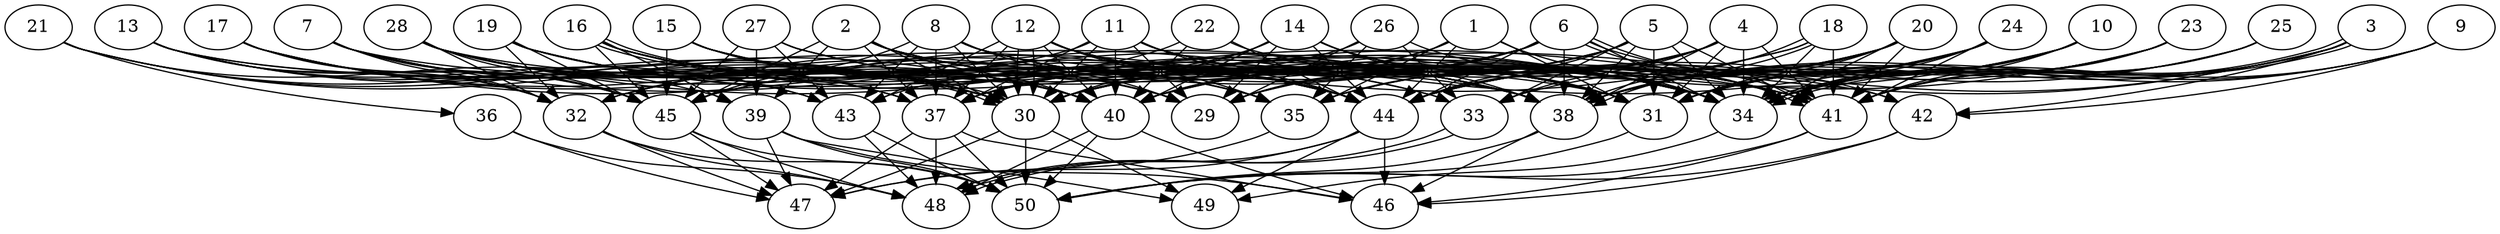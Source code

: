 // DAG (tier=3-complex, mode=data, n=50, ccr=0.506, fat=0.786, density=0.785, regular=0.361, jump=0.328, mindata=4194304, maxdata=33554432)
// DAG automatically generated by daggen at Sun Aug 24 16:33:35 2025
// /home/ermia/Project/Environments/daggen/bin/daggen --dot --ccr 0.506 --fat 0.786 --regular 0.361 --density 0.785 --jump 0.328 --mindata 4194304 --maxdata 33554432 -n 50 
digraph G {
  1 [size="30569873593077858304000", alpha="0.13", expect_size="15284936796538929152000"]
  1 -> 30 [size ="7821422546124800"]
  1 -> 31 [size ="7821422546124800"]
  1 -> 34 [size ="7821422546124800"]
  1 -> 35 [size ="7821422546124800"]
  1 -> 40 [size ="7821422546124800"]
  1 -> 44 [size ="7821422546124800"]
  2 [size="84469666564170944", alpha="0.16", expect_size="42234833282085472"]
  2 -> 30 [size ="2176842777755648"]
  2 -> 31 [size ="2176842777755648"]
  2 -> 33 [size ="2176842777755648"]
  2 -> 34 [size ="2176842777755648"]
  2 -> 37 [size ="2176842777755648"]
  2 -> 38 [size ="2176842777755648"]
  2 -> 39 [size ="2176842777755648"]
  2 -> 40 [size ="2176842777755648"]
  2 -> 45 [size ="2176842777755648"]
  3 [size="5030888600915863552", alpha="0.14", expect_size="2515444300457931776"]
  3 -> 30 [size ="2573710967963648"]
  3 -> 31 [size ="2573710967963648"]
  3 -> 34 [size ="2573710967963648"]
  3 -> 34 [size ="2573710967963648"]
  3 -> 38 [size ="2573710967963648"]
  3 -> 40 [size ="2573710967963648"]
  3 -> 41 [size ="2573710967963648"]
  3 -> 42 [size ="2573710967963648"]
  4 [size="18482834881466335232000", alpha="0.04", expect_size="9241417440733167616000"]
  4 -> 29 [size ="5592453428019200"]
  4 -> 30 [size ="5592453428019200"]
  4 -> 31 [size ="5592453428019200"]
  4 -> 33 [size ="5592453428019200"]
  4 -> 34 [size ="5592453428019200"]
  4 -> 35 [size ="5592453428019200"]
  4 -> 38 [size ="5592453428019200"]
  4 -> 41 [size ="5592453428019200"]
  4 -> 44 [size ="5592453428019200"]
  5 [size="472748270065504128", alpha="0.14", expect_size="236374135032752064"]
  5 -> 29 [size ="191826694766592"]
  5 -> 30 [size ="191826694766592"]
  5 -> 31 [size ="191826694766592"]
  5 -> 33 [size ="191826694766592"]
  5 -> 34 [size ="191826694766592"]
  5 -> 37 [size ="191826694766592"]
  5 -> 38 [size ="191826694766592"]
  5 -> 41 [size ="191826694766592"]
  5 -> 44 [size ="191826694766592"]
  6 [size="1167741245590781696", alpha="0.07", expect_size="583870622795390848"]
  6 -> 29 [size ="690544581804032"]
  6 -> 30 [size ="690544581804032"]
  6 -> 32 [size ="690544581804032"]
  6 -> 34 [size ="690544581804032"]
  6 -> 37 [size ="690544581804032"]
  6 -> 38 [size ="690544581804032"]
  6 -> 41 [size ="690544581804032"]
  6 -> 41 [size ="690544581804032"]
  6 -> 42 [size ="690544581804032"]
  6 -> 44 [size ="690544581804032"]
  6 -> 45 [size ="690544581804032"]
  7 [size="19035873987264512000000", alpha="0.12", expect_size="9517936993632256000000"]
  7 -> 30 [size ="5703461765120000"]
  7 -> 32 [size ="5703461765120000"]
  7 -> 37 [size ="5703461765120000"]
  7 -> 38 [size ="5703461765120000"]
  7 -> 41 [size ="5703461765120000"]
  7 -> 45 [size ="5703461765120000"]
  8 [size="13781901745829865472", alpha="0.17", expect_size="6890950872914932736"]
  8 -> 29 [size ="8142791049740288"]
  8 -> 30 [size ="8142791049740288"]
  8 -> 31 [size ="8142791049740288"]
  8 -> 34 [size ="8142791049740288"]
  8 -> 37 [size ="8142791049740288"]
  8 -> 38 [size ="8142791049740288"]
  8 -> 43 [size ="8142791049740288"]
  8 -> 45 [size ="8142791049740288"]
  9 [size="15627505057414309888", alpha="0.08", expect_size="7813752528707154944"]
  9 -> 31 [size ="8595841187053568"]
  9 -> 34 [size ="8595841187053568"]
  9 -> 38 [size ="8595841187053568"]
  9 -> 42 [size ="8595841187053568"]
  10 [size="13051747618941132", alpha="0.11", expect_size="6525873809470566"]
  10 -> 30 [size ="276480810549248"]
  10 -> 31 [size ="276480810549248"]
  10 -> 33 [size ="276480810549248"]
  10 -> 34 [size ="276480810549248"]
  10 -> 38 [size ="276480810549248"]
  10 -> 41 [size ="276480810549248"]
  10 -> 44 [size ="276480810549248"]
  11 [size="1934449840191877152768", alpha="0.01", expect_size="967224920095938576384"]
  11 -> 29 [size ="1242019179528192"]
  11 -> 30 [size ="1242019179528192"]
  11 -> 31 [size ="1242019179528192"]
  11 -> 32 [size ="1242019179528192"]
  11 -> 34 [size ="1242019179528192"]
  11 -> 37 [size ="1242019179528192"]
  11 -> 40 [size ="1242019179528192"]
  11 -> 41 [size ="1242019179528192"]
  11 -> 44 [size ="1242019179528192"]
  12 [size="16286809990970774388736", alpha="0.15", expect_size="8143404995485387194368"]
  12 -> 30 [size ="5140207766601728"]
  12 -> 30 [size ="5140207766601728"]
  12 -> 31 [size ="5140207766601728"]
  12 -> 35 [size ="5140207766601728"]
  12 -> 37 [size ="5140207766601728"]
  12 -> 38 [size ="5140207766601728"]
  12 -> 40 [size ="5140207766601728"]
  12 -> 41 [size ="5140207766601728"]
  12 -> 43 [size ="5140207766601728"]
  12 -> 44 [size ="5140207766601728"]
  13 [size="3822360594640132898816", alpha="0.11", expect_size="1911180297320066449408"]
  13 -> 30 [size ="1955739874623488"]
  13 -> 31 [size ="1955739874623488"]
  13 -> 32 [size ="1955739874623488"]
  13 -> 37 [size ="1955739874623488"]
  13 -> 38 [size ="1955739874623488"]
  13 -> 43 [size ="1955739874623488"]
  13 -> 45 [size ="1955739874623488"]
  14 [size="4213497881265447108608", alpha="0.03", expect_size="2106748940632723554304"]
  14 -> 29 [size ="2086981056069632"]
  14 -> 30 [size ="2086981056069632"]
  14 -> 31 [size ="2086981056069632"]
  14 -> 34 [size ="2086981056069632"]
  14 -> 37 [size ="2086981056069632"]
  14 -> 38 [size ="2086981056069632"]
  14 -> 40 [size ="2086981056069632"]
  14 -> 44 [size ="2086981056069632"]
  15 [size="596369360239460352000", alpha="0.02", expect_size="298184680119730176000"]
  15 -> 29 [size ="566804820787200"]
  15 -> 30 [size ="566804820787200"]
  15 -> 35 [size ="566804820787200"]
  15 -> 38 [size ="566804820787200"]
  15 -> 40 [size ="566804820787200"]
  15 -> 44 [size ="566804820787200"]
  15 -> 45 [size ="566804820787200"]
  16 [size="162999864086140256", alpha="0.09", expect_size="81499932043070128"]
  16 -> 30 [size ="2722440727756800"]
  16 -> 30 [size ="2722440727756800"]
  16 -> 33 [size ="2722440727756800"]
  16 -> 34 [size ="2722440727756800"]
  16 -> 35 [size ="2722440727756800"]
  16 -> 38 [size ="2722440727756800"]
  16 -> 39 [size ="2722440727756800"]
  16 -> 40 [size ="2722440727756800"]
  16 -> 45 [size ="2722440727756800"]
  17 [size="4847979586252542312448", alpha="0.10", expect_size="2423989793126271156224"]
  17 -> 30 [size ="2291556178460672"]
  17 -> 32 [size ="2291556178460672"]
  17 -> 35 [size ="2291556178460672"]
  17 -> 38 [size ="2291556178460672"]
  17 -> 44 [size ="2291556178460672"]
  17 -> 45 [size ="2291556178460672"]
  18 [size="342781033990730816", alpha="0.09", expect_size="171390516995365408"]
  18 -> 32 [size ="779064864407552"]
  18 -> 34 [size ="779064864407552"]
  18 -> 38 [size ="779064864407552"]
  18 -> 38 [size ="779064864407552"]
  18 -> 40 [size ="779064864407552"]
  18 -> 41 [size ="779064864407552"]
  19 [size="129353332910566528", alpha="0.11", expect_size="64676666455283264"]
  19 -> 30 [size ="6313930968268800"]
  19 -> 31 [size ="6313930968268800"]
  19 -> 32 [size ="6313930968268800"]
  19 -> 38 [size ="6313930968268800"]
  19 -> 40 [size ="6313930968268800"]
  19 -> 44 [size ="6313930968268800"]
  19 -> 45 [size ="6313930968268800"]
  20 [size="14106483380576557056", alpha="0.03", expect_size="7053241690288278528"]
  20 -> 29 [size ="5689034525376512"]
  20 -> 31 [size ="5689034525376512"]
  20 -> 34 [size ="5689034525376512"]
  20 -> 35 [size ="5689034525376512"]
  20 -> 38 [size ="5689034525376512"]
  20 -> 40 [size ="5689034525376512"]
  20 -> 41 [size ="5689034525376512"]
  21 [size="209639474483101792", alpha="0.01", expect_size="104819737241550896"]
  21 -> 29 [size ="4361881619791872"]
  21 -> 30 [size ="4361881619791872"]
  21 -> 36 [size ="4361881619791872"]
  21 -> 39 [size ="4361881619791872"]
  21 -> 40 [size ="4361881619791872"]
  22 [size="10522406493374158848", alpha="0.17", expect_size="5261203246687079424"]
  22 -> 40 [size ="4929364844085248"]
  22 -> 41 [size ="4929364844085248"]
  22 -> 43 [size ="4929364844085248"]
  22 -> 44 [size ="4929364844085248"]
  23 [size="2034311348573495040", alpha="0.03", expect_size="1017155674286747520"]
  23 -> 30 [size ="4390621619945472"]
  23 -> 31 [size ="4390621619945472"]
  23 -> 34 [size ="4390621619945472"]
  23 -> 38 [size ="4390621619945472"]
  23 -> 41 [size ="4390621619945472"]
  23 -> 44 [size ="4390621619945472"]
  24 [size="477402757103473728", alpha="0.08", expect_size="238701378551736864"]
  24 -> 31 [size ="8272412432924672"]
  24 -> 34 [size ="8272412432924672"]
  24 -> 35 [size ="8272412432924672"]
  24 -> 38 [size ="8272412432924672"]
  24 -> 41 [size ="8272412432924672"]
  24 -> 44 [size ="8272412432924672"]
  24 -> 45 [size ="8272412432924672"]
  25 [size="62927173058961928", alpha="0.11", expect_size="31463586529480964"]
  25 -> 34 [size ="1891213561036800"]
  25 -> 38 [size ="1891213561036800"]
  25 -> 41 [size ="1891213561036800"]
  25 -> 44 [size ="1891213561036800"]
  26 [size="7429579045278785536", alpha="0.06", expect_size="3714789522639392768"]
  26 -> 29 [size ="2653965728612352"]
  26 -> 33 [size ="2653965728612352"]
  26 -> 34 [size ="2653965728612352"]
  26 -> 35 [size ="2653965728612352"]
  26 -> 37 [size ="2653965728612352"]
  27 [size="441309004073795584000", alpha="0.18", expect_size="220654502036897792000"]
  27 -> 31 [size ="463715749068800"]
  27 -> 34 [size ="463715749068800"]
  27 -> 39 [size ="463715749068800"]
  27 -> 43 [size ="463715749068800"]
  27 -> 44 [size ="463715749068800"]
  27 -> 45 [size ="463715749068800"]
  28 [size="2470694538203409416192", alpha="0.19", expect_size="1235347269101704708096"]
  28 -> 30 [size ="1462074009976832"]
  28 -> 32 [size ="1462074009976832"]
  28 -> 34 [size ="1462074009976832"]
  28 -> 37 [size ="1462074009976832"]
  28 -> 40 [size ="1462074009976832"]
  28 -> 42 [size ="1462074009976832"]
  28 -> 43 [size ="1462074009976832"]
  28 -> 44 [size ="1462074009976832"]
  28 -> 45 [size ="1462074009976832"]
  29 [size="15935898057260298240", alpha="0.10", expect_size="7967949028630149120"]
  30 [size="44277544580125904", alpha="0.01", expect_size="22138772290062952"]
  30 -> 47 [size ="1946528579059712"]
  30 -> 49 [size ="1946528579059712"]
  30 -> 50 [size ="1946528579059712"]
  31 [size="1520799733097088256", alpha="0.05", expect_size="760399866548544128"]
  31 -> 50 [size ="1288792388403200"]
  32 [size="39954854159861816", alpha="0.11", expect_size="19977427079930908"]
  32 -> 47 [size ="770036977369088"]
  32 -> 48 [size ="770036977369088"]
  32 -> 50 [size ="770036977369088"]
  33 [size="1365420326280648196096", alpha="0.14", expect_size="682710163140324098048"]
  33 -> 48 [size ="984617528066048"]
  33 -> 48 [size ="984617528066048"]
  34 [size="38241725012953848", alpha="0.10", expect_size="19120862506476924"]
  34 -> 49 [size ="2020306990399488"]
  35 [size="18510766467413062975488", alpha="0.02", expect_size="9255383233706531487744"]
  35 -> 47 [size ="5598086286016512"]
  36 [size="258802235950179584", alpha="0.15", expect_size="129401117975089792"]
  36 -> 47 [size ="8014711803084800"]
  36 -> 48 [size ="8014711803084800"]
  37 [size="926425957575688192000", alpha="0.12", expect_size="463212978787844096000"]
  37 -> 46 [size ="760262898483200"]
  37 -> 47 [size ="760262898483200"]
  37 -> 48 [size ="760262898483200"]
  37 -> 50 [size ="760262898483200"]
  38 [size="2830467841104759750656", alpha="0.13", expect_size="1415233920552379875328"]
  38 -> 46 [size ="1600769509818368"]
  38 -> 50 [size ="1600769509818368"]
  39 [size="33197683577273129631744", alpha="0.03", expect_size="16598841788636564815872"]
  39 -> 46 [size ="8263458323693568"]
  39 -> 47 [size ="8263458323693568"]
  39 -> 49 [size ="8263458323693568"]
  39 -> 50 [size ="8263458323693568"]
  40 [size="9918374855223313170432", alpha="0.16", expect_size="4959187427611656585216"]
  40 -> 46 [size ="3693037058260992"]
  40 -> 48 [size ="3693037058260992"]
  40 -> 50 [size ="3693037058260992"]
  41 [size="8267413550223908", alpha="0.08", expect_size="4133706775111954"]
  41 -> 46 [size ="146990188986368"]
  41 -> 50 [size ="146990188986368"]
  42 [size="472319139926514304", alpha="0.16", expect_size="236159569963257152"]
  42 -> 46 [size ="274461831987200"]
  42 -> 50 [size ="274461831987200"]
  43 [size="46461500587358616", alpha="0.06", expect_size="23230750293679308"]
  43 -> 48 [size ="1819112225374208"]
  43 -> 50 [size ="1819112225374208"]
  44 [size="16262738700588433408", alpha="0.19", expect_size="8131369350294216704"]
  44 -> 46 [size ="5460255416778752"]
  44 -> 47 [size ="5460255416778752"]
  44 -> 48 [size ="5460255416778752"]
  44 -> 49 [size ="5460255416778752"]
  45 [size="94046402941712072704", alpha="0.07", expect_size="47023201470856036352"]
  45 -> 47 [size ="165444161896448"]
  45 -> 48 [size ="165444161896448"]
  45 -> 50 [size ="165444161896448"]
  46 [size="137353885636156288", alpha="0.19", expect_size="68676942818078144"]
  47 [size="449691339146046656", alpha="0.11", expect_size="224845669573023328"]
  48 [size="4165927418440242176", alpha="0.07", expect_size="2082963709220121088"]
  49 [size="12597684865650239488", alpha="0.14", expect_size="6298842432825119744"]
  50 [size="4763993372972686508032", alpha="0.16", expect_size="2381996686486343254016"]
}